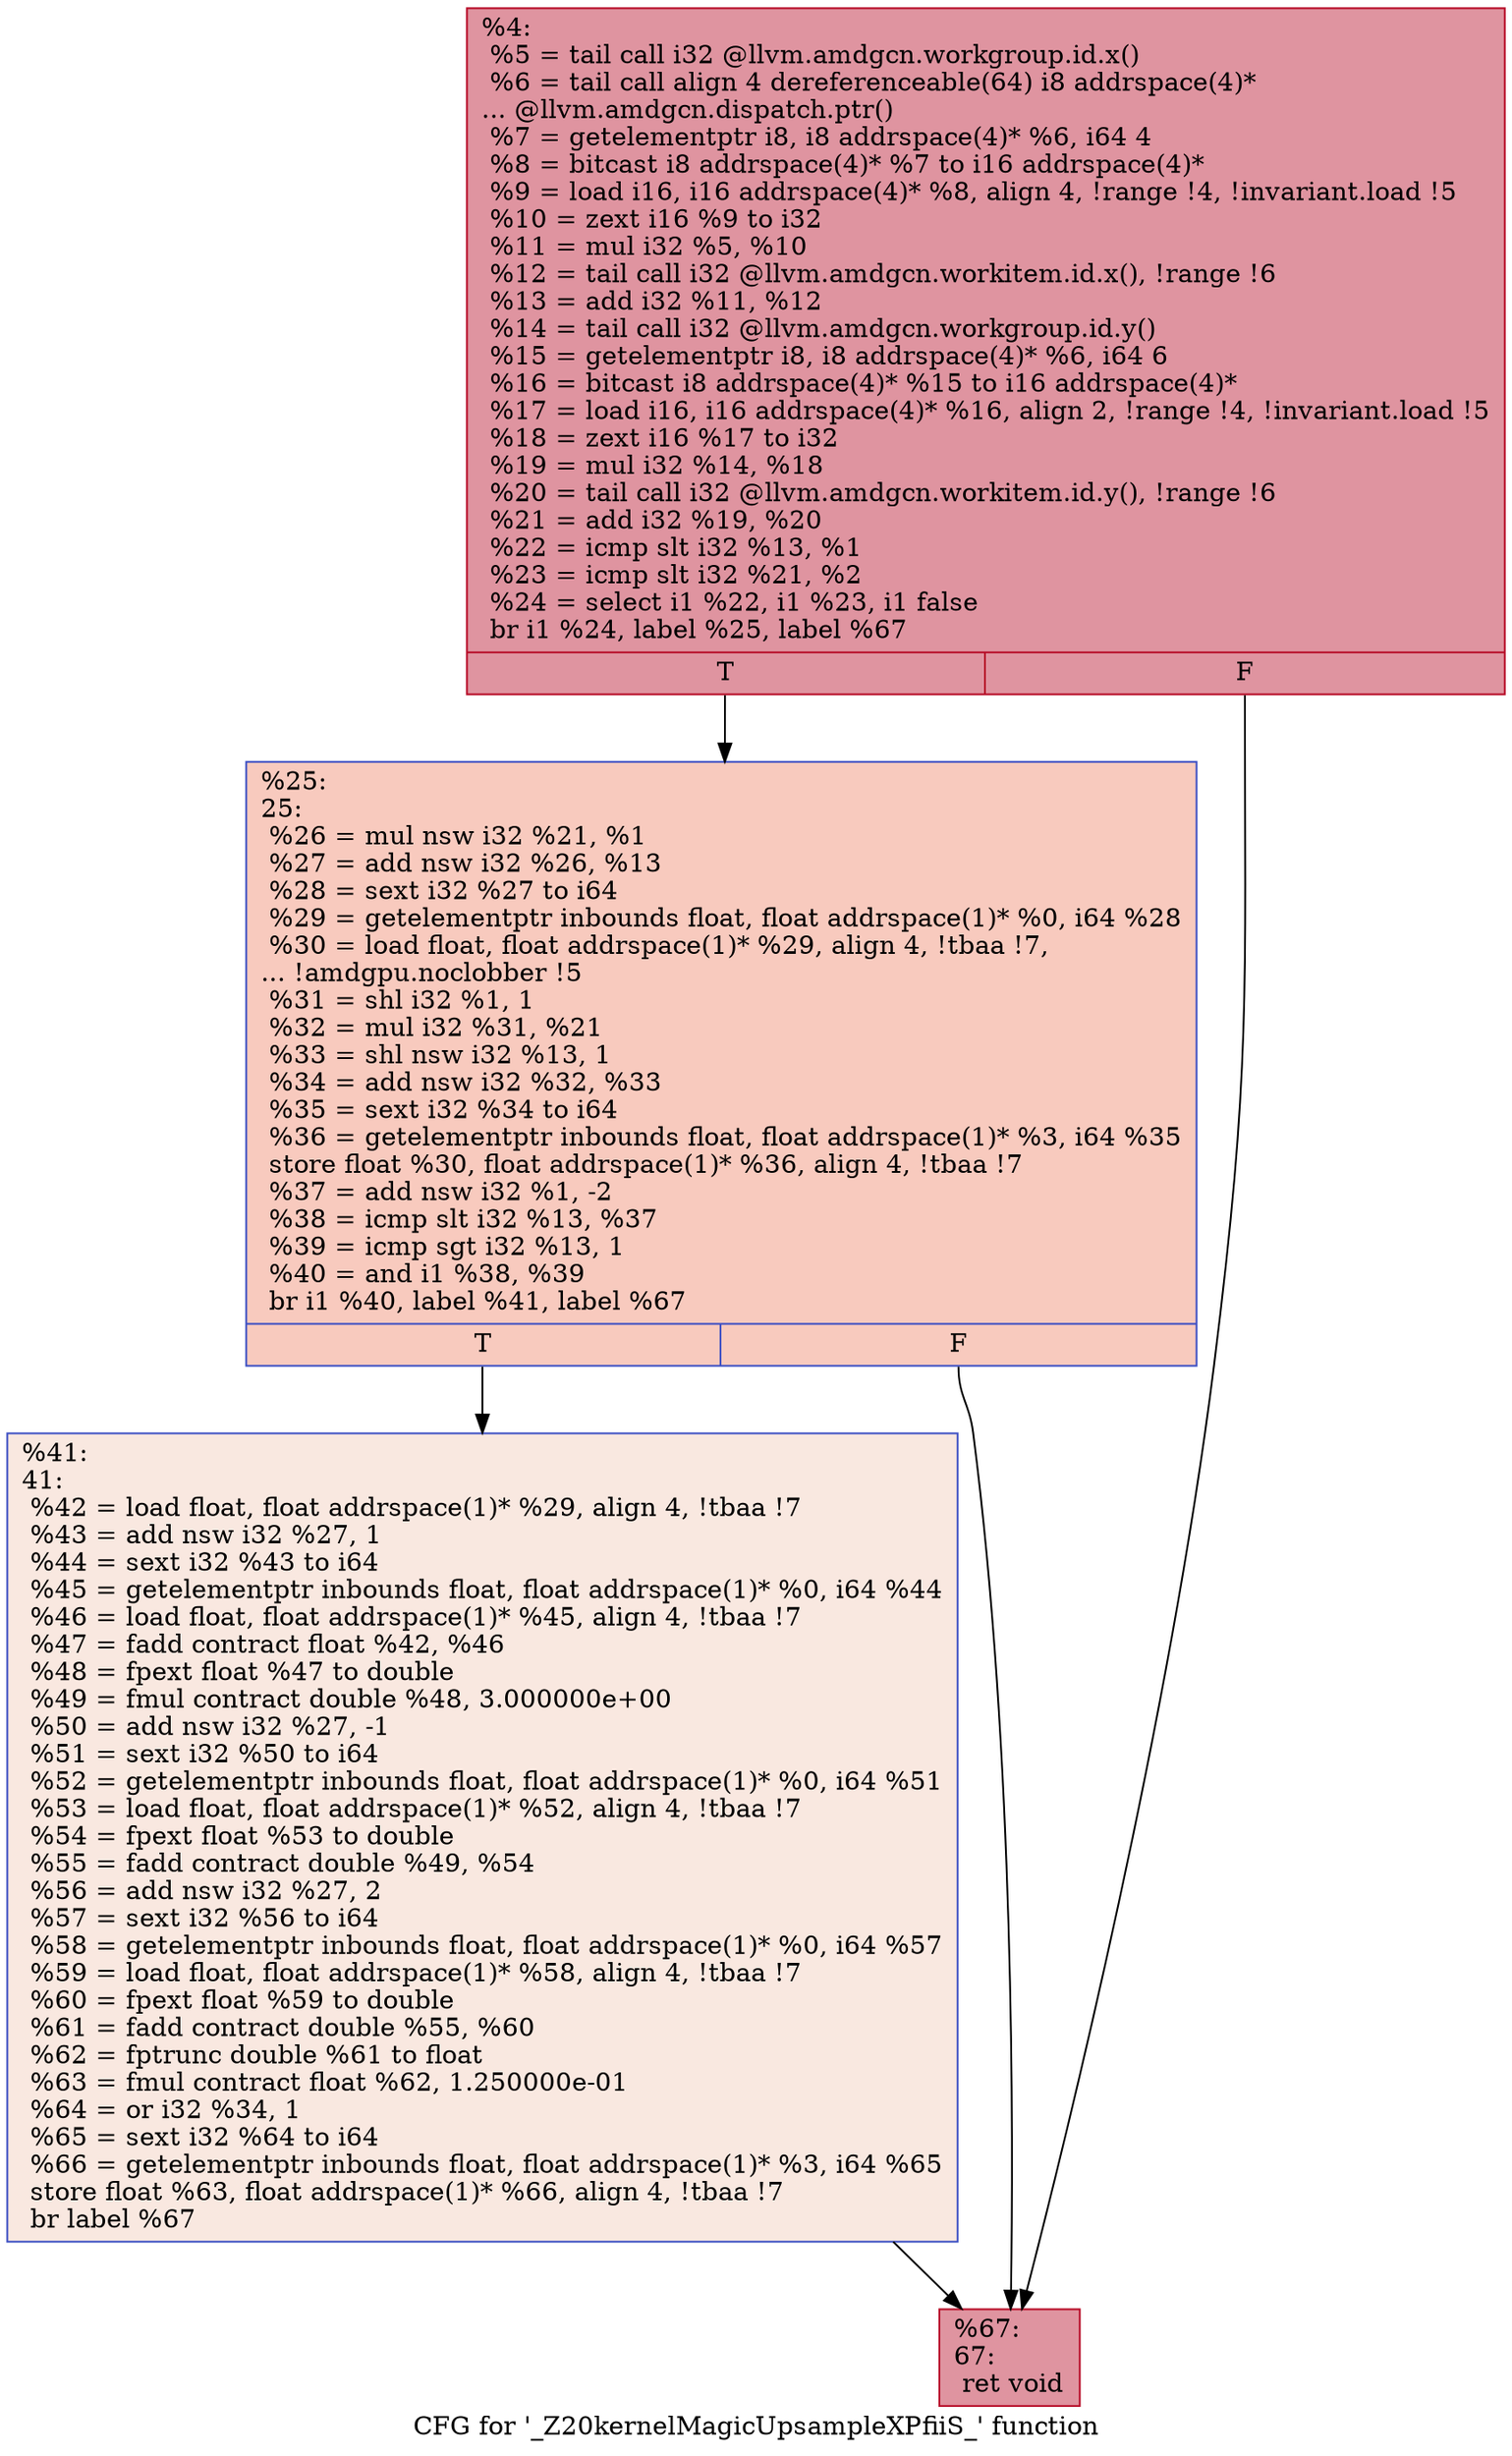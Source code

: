 digraph "CFG for '_Z20kernelMagicUpsampleXPfiiS_' function" {
	label="CFG for '_Z20kernelMagicUpsampleXPfiiS_' function";

	Node0x583b900 [shape=record,color="#b70d28ff", style=filled, fillcolor="#b70d2870",label="{%4:\l  %5 = tail call i32 @llvm.amdgcn.workgroup.id.x()\l  %6 = tail call align 4 dereferenceable(64) i8 addrspace(4)*\l... @llvm.amdgcn.dispatch.ptr()\l  %7 = getelementptr i8, i8 addrspace(4)* %6, i64 4\l  %8 = bitcast i8 addrspace(4)* %7 to i16 addrspace(4)*\l  %9 = load i16, i16 addrspace(4)* %8, align 4, !range !4, !invariant.load !5\l  %10 = zext i16 %9 to i32\l  %11 = mul i32 %5, %10\l  %12 = tail call i32 @llvm.amdgcn.workitem.id.x(), !range !6\l  %13 = add i32 %11, %12\l  %14 = tail call i32 @llvm.amdgcn.workgroup.id.y()\l  %15 = getelementptr i8, i8 addrspace(4)* %6, i64 6\l  %16 = bitcast i8 addrspace(4)* %15 to i16 addrspace(4)*\l  %17 = load i16, i16 addrspace(4)* %16, align 2, !range !4, !invariant.load !5\l  %18 = zext i16 %17 to i32\l  %19 = mul i32 %14, %18\l  %20 = tail call i32 @llvm.amdgcn.workitem.id.y(), !range !6\l  %21 = add i32 %19, %20\l  %22 = icmp slt i32 %13, %1\l  %23 = icmp slt i32 %21, %2\l  %24 = select i1 %22, i1 %23, i1 false\l  br i1 %24, label %25, label %67\l|{<s0>T|<s1>F}}"];
	Node0x583b900:s0 -> Node0x583f370;
	Node0x583b900:s1 -> Node0x583f400;
	Node0x583f370 [shape=record,color="#3d50c3ff", style=filled, fillcolor="#ef886b70",label="{%25:\l25:                                               \l  %26 = mul nsw i32 %21, %1\l  %27 = add nsw i32 %26, %13\l  %28 = sext i32 %27 to i64\l  %29 = getelementptr inbounds float, float addrspace(1)* %0, i64 %28\l  %30 = load float, float addrspace(1)* %29, align 4, !tbaa !7,\l... !amdgpu.noclobber !5\l  %31 = shl i32 %1, 1\l  %32 = mul i32 %31, %21\l  %33 = shl nsw i32 %13, 1\l  %34 = add nsw i32 %32, %33\l  %35 = sext i32 %34 to i64\l  %36 = getelementptr inbounds float, float addrspace(1)* %3, i64 %35\l  store float %30, float addrspace(1)* %36, align 4, !tbaa !7\l  %37 = add nsw i32 %1, -2\l  %38 = icmp slt i32 %13, %37\l  %39 = icmp sgt i32 %13, 1\l  %40 = and i1 %38, %39\l  br i1 %40, label %41, label %67\l|{<s0>T|<s1>F}}"];
	Node0x583f370:s0 -> Node0x5840700;
	Node0x583f370:s1 -> Node0x583f400;
	Node0x5840700 [shape=record,color="#3d50c3ff", style=filled, fillcolor="#f1ccb870",label="{%41:\l41:                                               \l  %42 = load float, float addrspace(1)* %29, align 4, !tbaa !7\l  %43 = add nsw i32 %27, 1\l  %44 = sext i32 %43 to i64\l  %45 = getelementptr inbounds float, float addrspace(1)* %0, i64 %44\l  %46 = load float, float addrspace(1)* %45, align 4, !tbaa !7\l  %47 = fadd contract float %42, %46\l  %48 = fpext float %47 to double\l  %49 = fmul contract double %48, 3.000000e+00\l  %50 = add nsw i32 %27, -1\l  %51 = sext i32 %50 to i64\l  %52 = getelementptr inbounds float, float addrspace(1)* %0, i64 %51\l  %53 = load float, float addrspace(1)* %52, align 4, !tbaa !7\l  %54 = fpext float %53 to double\l  %55 = fadd contract double %49, %54\l  %56 = add nsw i32 %27, 2\l  %57 = sext i32 %56 to i64\l  %58 = getelementptr inbounds float, float addrspace(1)* %0, i64 %57\l  %59 = load float, float addrspace(1)* %58, align 4, !tbaa !7\l  %60 = fpext float %59 to double\l  %61 = fadd contract double %55, %60\l  %62 = fptrunc double %61 to float\l  %63 = fmul contract float %62, 1.250000e-01\l  %64 = or i32 %34, 1\l  %65 = sext i32 %64 to i64\l  %66 = getelementptr inbounds float, float addrspace(1)* %3, i64 %65\l  store float %63, float addrspace(1)* %66, align 4, !tbaa !7\l  br label %67\l}"];
	Node0x5840700 -> Node0x583f400;
	Node0x583f400 [shape=record,color="#b70d28ff", style=filled, fillcolor="#b70d2870",label="{%67:\l67:                                               \l  ret void\l}"];
}
